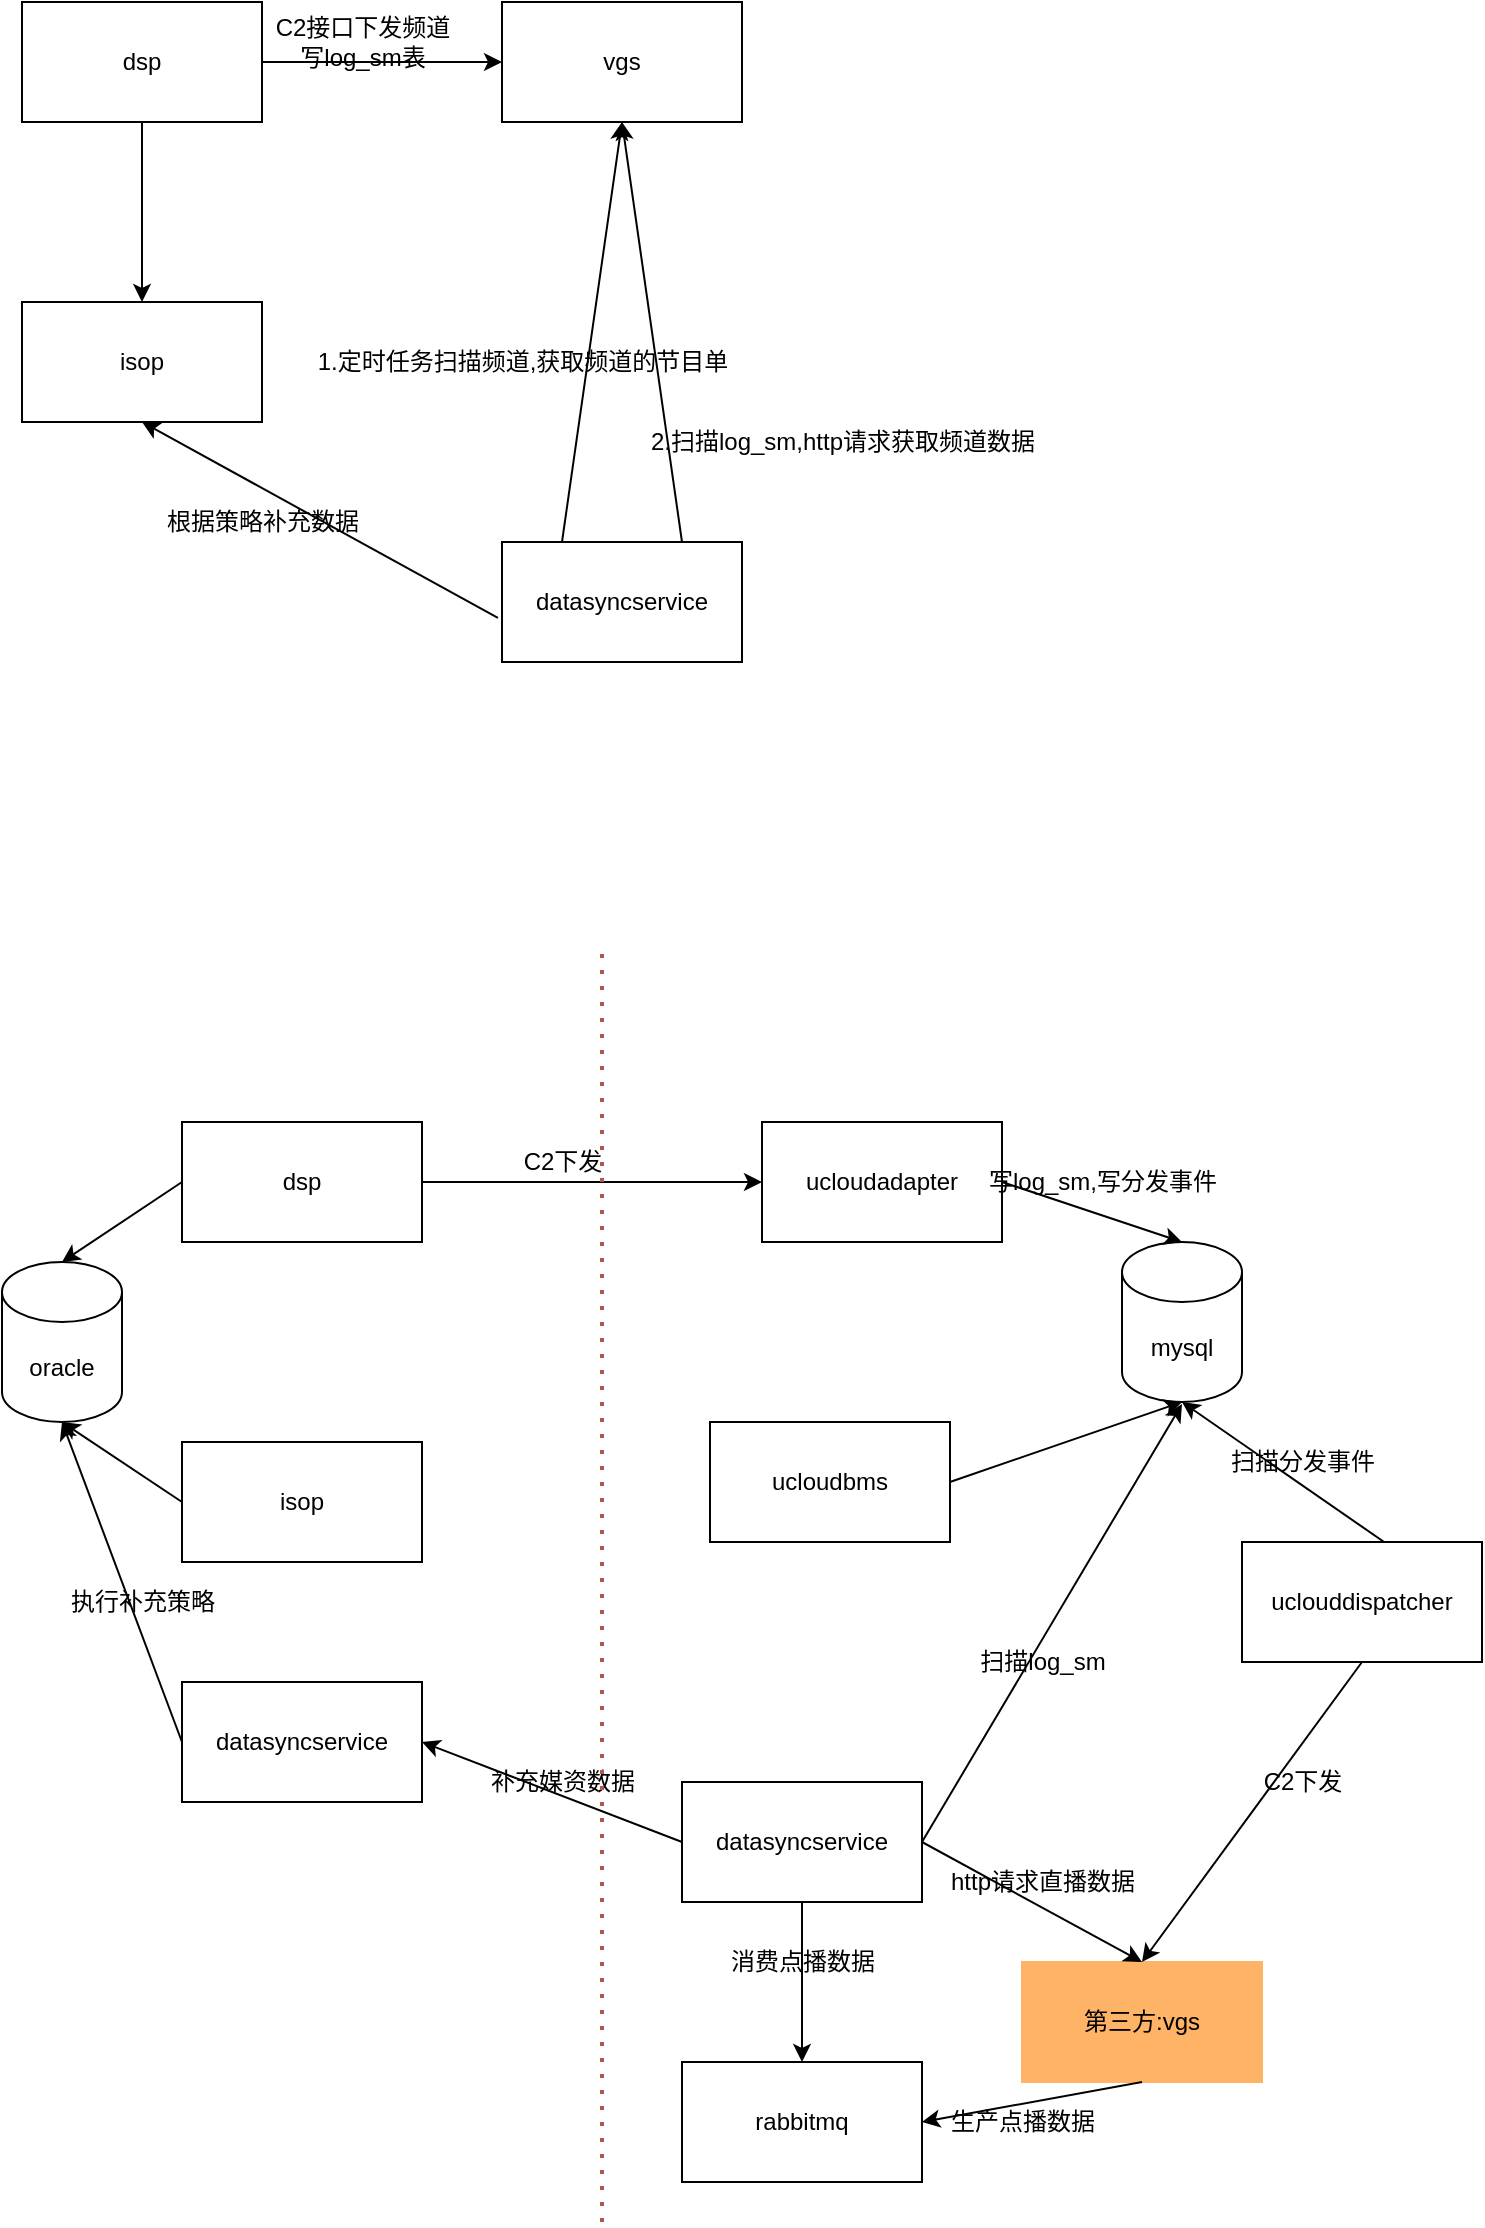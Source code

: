 <mxfile version="14.9.9" type="github">
  <diagram id="lGbfy7U1lLRQi7NGqesD" name="Page-1">
    <mxGraphModel dx="942" dy="697" grid="1" gridSize="10" guides="1" tooltips="1" connect="1" arrows="1" fold="1" page="1" pageScale="1" pageWidth="827" pageHeight="1169" math="0" shadow="0">
      <root>
        <mxCell id="0" />
        <mxCell id="1" parent="0" />
        <mxCell id="pmouW7Oq6iBT3d15TTm1-1" value="isop" style="whiteSpace=wrap;html=1;" parent="1" vertex="1">
          <mxGeometry x="70" y="200" width="120" height="60" as="geometry" />
        </mxCell>
        <mxCell id="pmouW7Oq6iBT3d15TTm1-6" value="" style="edgeStyle=orthogonalEdgeStyle;rounded=0;orthogonalLoop=1;jettySize=auto;html=1;" parent="1" source="pmouW7Oq6iBT3d15TTm1-2" target="pmouW7Oq6iBT3d15TTm1-5" edge="1">
          <mxGeometry relative="1" as="geometry" />
        </mxCell>
        <mxCell id="pmouW7Oq6iBT3d15TTm1-2" value="dsp" style="whiteSpace=wrap;html=1;" parent="1" vertex="1">
          <mxGeometry x="70" y="50" width="120" height="60" as="geometry" />
        </mxCell>
        <mxCell id="pmouW7Oq6iBT3d15TTm1-4" value="" style="endArrow=classic;html=1;" parent="1" edge="1">
          <mxGeometry width="50" height="50" relative="1" as="geometry">
            <mxPoint x="130" y="110" as="sourcePoint" />
            <mxPoint x="130" y="200" as="targetPoint" />
          </mxGeometry>
        </mxCell>
        <mxCell id="pmouW7Oq6iBT3d15TTm1-5" value="vgs" style="whiteSpace=wrap;html=1;" parent="1" vertex="1">
          <mxGeometry x="310" y="50" width="120" height="60" as="geometry" />
        </mxCell>
        <mxCell id="pmouW7Oq6iBT3d15TTm1-7" value="C2接口下发频道&lt;br&gt;写log_sm表" style="text;html=1;align=center;verticalAlign=middle;resizable=0;points=[];autosize=1;strokeColor=none;" parent="1" vertex="1">
          <mxGeometry x="190" y="55" width="100" height="30" as="geometry" />
        </mxCell>
        <mxCell id="pmouW7Oq6iBT3d15TTm1-8" value="datasyncservice" style="whiteSpace=wrap;html=1;" parent="1" vertex="1">
          <mxGeometry x="310" y="320" width="120" height="60" as="geometry" />
        </mxCell>
        <mxCell id="pmouW7Oq6iBT3d15TTm1-9" value="" style="endArrow=classic;html=1;exitX=0.75;exitY=0;exitDx=0;exitDy=0;entryX=0.5;entryY=1;entryDx=0;entryDy=0;" parent="1" source="pmouW7Oq6iBT3d15TTm1-8" target="pmouW7Oq6iBT3d15TTm1-5" edge="1">
          <mxGeometry width="50" height="50" relative="1" as="geometry">
            <mxPoint x="170" y="170" as="sourcePoint" />
            <mxPoint x="220" y="120" as="targetPoint" />
          </mxGeometry>
        </mxCell>
        <mxCell id="pmouW7Oq6iBT3d15TTm1-10" value="2.扫描log_sm,http请求获取频道数据" style="text;html=1;align=center;verticalAlign=middle;resizable=0;points=[];autosize=1;strokeColor=none;" parent="1" vertex="1">
          <mxGeometry x="375" y="260" width="210" height="20" as="geometry" />
        </mxCell>
        <mxCell id="pmouW7Oq6iBT3d15TTm1-13" value="" style="endArrow=classic;html=1;exitX=-0.017;exitY=0.633;exitDx=0;exitDy=0;exitPerimeter=0;entryX=0.5;entryY=1;entryDx=0;entryDy=0;" parent="1" source="pmouW7Oq6iBT3d15TTm1-8" target="pmouW7Oq6iBT3d15TTm1-1" edge="1">
          <mxGeometry width="50" height="50" relative="1" as="geometry">
            <mxPoint x="170" y="160" as="sourcePoint" />
            <mxPoint x="220" y="110" as="targetPoint" />
          </mxGeometry>
        </mxCell>
        <mxCell id="pmouW7Oq6iBT3d15TTm1-14" value="根据策略补充数据" style="text;html=1;align=center;verticalAlign=middle;resizable=0;points=[];autosize=1;strokeColor=none;" parent="1" vertex="1">
          <mxGeometry x="135" y="300" width="110" height="20" as="geometry" />
        </mxCell>
        <mxCell id="pmouW7Oq6iBT3d15TTm1-15" value="" style="endArrow=classic;html=1;exitX=0.25;exitY=0;exitDx=0;exitDy=0;entryX=0.5;entryY=1;entryDx=0;entryDy=0;" parent="1" source="pmouW7Oq6iBT3d15TTm1-8" target="pmouW7Oq6iBT3d15TTm1-5" edge="1">
          <mxGeometry width="50" height="50" relative="1" as="geometry">
            <mxPoint x="410" y="330" as="sourcePoint" />
            <mxPoint x="370" y="120" as="targetPoint" />
          </mxGeometry>
        </mxCell>
        <mxCell id="pmouW7Oq6iBT3d15TTm1-16" value="1.定时任务扫描频道,获取频道的节目单" style="text;html=1;align=center;verticalAlign=middle;resizable=0;points=[];autosize=1;strokeColor=none;" parent="1" vertex="1">
          <mxGeometry x="210" y="220" width="220" height="20" as="geometry" />
        </mxCell>
        <mxCell id="pmouW7Oq6iBT3d15TTm1-17" value="isop" style="whiteSpace=wrap;html=1;" parent="1" vertex="1">
          <mxGeometry x="150" y="770" width="120" height="60" as="geometry" />
        </mxCell>
        <mxCell id="pmouW7Oq6iBT3d15TTm1-20" value="" style="edgeStyle=orthogonalEdgeStyle;rounded=0;orthogonalLoop=1;jettySize=auto;html=1;" parent="1" source="pmouW7Oq6iBT3d15TTm1-18" target="pmouW7Oq6iBT3d15TTm1-19" edge="1">
          <mxGeometry relative="1" as="geometry" />
        </mxCell>
        <mxCell id="pmouW7Oq6iBT3d15TTm1-18" value="dsp" style="whiteSpace=wrap;html=1;" parent="1" vertex="1">
          <mxGeometry x="150" y="610" width="120" height="60" as="geometry" />
        </mxCell>
        <mxCell id="pmouW7Oq6iBT3d15TTm1-19" value="ucloudadapter" style="whiteSpace=wrap;html=1;" parent="1" vertex="1">
          <mxGeometry x="440" y="610" width="120" height="60" as="geometry" />
        </mxCell>
        <mxCell id="pmouW7Oq6iBT3d15TTm1-21" value="ucloudbms" style="whiteSpace=wrap;html=1;" parent="1" vertex="1">
          <mxGeometry x="414" y="760" width="120" height="60" as="geometry" />
        </mxCell>
        <mxCell id="pmouW7Oq6iBT3d15TTm1-23" value="oracle" style="shape=cylinder3;whiteSpace=wrap;html=1;boundedLbl=1;backgroundOutline=1;size=15;" parent="1" vertex="1">
          <mxGeometry x="60" y="680" width="60" height="80" as="geometry" />
        </mxCell>
        <mxCell id="pmouW7Oq6iBT3d15TTm1-25" value="" style="endArrow=classic;html=1;exitX=0;exitY=0.5;exitDx=0;exitDy=0;" parent="1" source="pmouW7Oq6iBT3d15TTm1-18" edge="1">
          <mxGeometry width="50" height="50" relative="1" as="geometry">
            <mxPoint x="400" y="740" as="sourcePoint" />
            <mxPoint x="90" y="680" as="targetPoint" />
          </mxGeometry>
        </mxCell>
        <mxCell id="pmouW7Oq6iBT3d15TTm1-26" value="" style="endArrow=classic;html=1;exitX=0;exitY=0.5;exitDx=0;exitDy=0;entryX=0.5;entryY=1;entryDx=0;entryDy=0;entryPerimeter=0;" parent="1" source="pmouW7Oq6iBT3d15TTm1-17" target="pmouW7Oq6iBT3d15TTm1-23" edge="1">
          <mxGeometry width="50" height="50" relative="1" as="geometry">
            <mxPoint x="400" y="740" as="sourcePoint" />
            <mxPoint x="450" y="690" as="targetPoint" />
          </mxGeometry>
        </mxCell>
        <mxCell id="pmouW7Oq6iBT3d15TTm1-27" value="mysql&lt;br&gt;" style="shape=cylinder3;whiteSpace=wrap;html=1;boundedLbl=1;backgroundOutline=1;size=15;" parent="1" vertex="1">
          <mxGeometry x="620" y="670" width="60" height="80" as="geometry" />
        </mxCell>
        <mxCell id="pmouW7Oq6iBT3d15TTm1-28" value="" style="endArrow=classic;html=1;exitX=1;exitY=0.5;exitDx=0;exitDy=0;entryX=0.5;entryY=0;entryDx=0;entryDy=0;entryPerimeter=0;" parent="1" source="pmouW7Oq6iBT3d15TTm1-19" target="pmouW7Oq6iBT3d15TTm1-27" edge="1">
          <mxGeometry width="50" height="50" relative="1" as="geometry">
            <mxPoint x="160" y="650" as="sourcePoint" />
            <mxPoint x="100" y="690" as="targetPoint" />
          </mxGeometry>
        </mxCell>
        <mxCell id="pmouW7Oq6iBT3d15TTm1-29" value="" style="endArrow=classic;html=1;exitX=1;exitY=0.5;exitDx=0;exitDy=0;" parent="1" source="pmouW7Oq6iBT3d15TTm1-21" edge="1">
          <mxGeometry width="50" height="50" relative="1" as="geometry">
            <mxPoint x="570" y="650" as="sourcePoint" />
            <mxPoint x="650" y="750" as="targetPoint" />
          </mxGeometry>
        </mxCell>
        <mxCell id="pmouW7Oq6iBT3d15TTm1-30" value="datasyncservice" style="whiteSpace=wrap;html=1;" parent="1" vertex="1">
          <mxGeometry x="150" y="890" width="120" height="60" as="geometry" />
        </mxCell>
        <mxCell id="pmouW7Oq6iBT3d15TTm1-46" value="" style="edgeStyle=orthogonalEdgeStyle;rounded=0;orthogonalLoop=1;jettySize=auto;html=1;" parent="1" source="pmouW7Oq6iBT3d15TTm1-31" target="pmouW7Oq6iBT3d15TTm1-43" edge="1">
          <mxGeometry relative="1" as="geometry" />
        </mxCell>
        <mxCell id="pmouW7Oq6iBT3d15TTm1-31" value="datasyncservice" style="whiteSpace=wrap;html=1;" parent="1" vertex="1">
          <mxGeometry x="400" y="940" width="120" height="60" as="geometry" />
        </mxCell>
        <mxCell id="pmouW7Oq6iBT3d15TTm1-32" value="第三方:vgs" style="whiteSpace=wrap;html=1;strokeColor=#FFB366;fillColor=#FFB366;" parent="1" vertex="1">
          <mxGeometry x="570" y="1030" width="120" height="60" as="geometry" />
        </mxCell>
        <mxCell id="pmouW7Oq6iBT3d15TTm1-33" value="" style="endArrow=classic;html=1;" parent="1" edge="1">
          <mxGeometry width="50" height="50" relative="1" as="geometry">
            <mxPoint x="520" y="970" as="sourcePoint" />
            <mxPoint x="650" y="751" as="targetPoint" />
          </mxGeometry>
        </mxCell>
        <mxCell id="pmouW7Oq6iBT3d15TTm1-34" value="" style="endArrow=classic;html=1;exitX=1;exitY=0.5;exitDx=0;exitDy=0;entryX=0.5;entryY=0;entryDx=0;entryDy=0;" parent="1" source="pmouW7Oq6iBT3d15TTm1-31" target="pmouW7Oq6iBT3d15TTm1-32" edge="1">
          <mxGeometry width="50" height="50" relative="1" as="geometry">
            <mxPoint x="529.04" y="972.98" as="sourcePoint" />
            <mxPoint x="611" y="811.04" as="targetPoint" />
          </mxGeometry>
        </mxCell>
        <mxCell id="pmouW7Oq6iBT3d15TTm1-35" value="写log_sm,写分发事件" style="text;html=1;align=center;verticalAlign=middle;resizable=0;points=[];autosize=1;strokeColor=none;" parent="1" vertex="1">
          <mxGeometry x="545" y="630" width="130" height="20" as="geometry" />
        </mxCell>
        <mxCell id="pmouW7Oq6iBT3d15TTm1-36" value="扫描log_sm" style="text;html=1;align=center;verticalAlign=middle;resizable=0;points=[];autosize=1;strokeColor=none;" parent="1" vertex="1">
          <mxGeometry x="540" y="870" width="80" height="20" as="geometry" />
        </mxCell>
        <mxCell id="pmouW7Oq6iBT3d15TTm1-37" value="http请求直播数据" style="text;html=1;align=center;verticalAlign=middle;resizable=0;points=[];autosize=1;strokeColor=none;" parent="1" vertex="1">
          <mxGeometry x="525" y="980" width="110" height="20" as="geometry" />
        </mxCell>
        <mxCell id="pmouW7Oq6iBT3d15TTm1-38" value="" style="endArrow=classic;html=1;exitX=0;exitY=0.5;exitDx=0;exitDy=0;entryX=1;entryY=0.5;entryDx=0;entryDy=0;entryPerimeter=0;" parent="1" source="pmouW7Oq6iBT3d15TTm1-31" target="pmouW7Oq6iBT3d15TTm1-30" edge="1">
          <mxGeometry width="50" height="50" relative="1" as="geometry">
            <mxPoint x="400" y="830" as="sourcePoint" />
            <mxPoint x="450" y="780" as="targetPoint" />
          </mxGeometry>
        </mxCell>
        <mxCell id="pmouW7Oq6iBT3d15TTm1-39" value="补充媒资数据" style="text;html=1;align=center;verticalAlign=middle;resizable=0;points=[];autosize=1;strokeColor=none;" parent="1" vertex="1">
          <mxGeometry x="295" y="930" width="90" height="20" as="geometry" />
        </mxCell>
        <mxCell id="pmouW7Oq6iBT3d15TTm1-40" value="" style="endArrow=classic;html=1;exitX=0;exitY=0.5;exitDx=0;exitDy=0;" parent="1" source="pmouW7Oq6iBT3d15TTm1-30" edge="1">
          <mxGeometry width="50" height="50" relative="1" as="geometry">
            <mxPoint x="400" y="830" as="sourcePoint" />
            <mxPoint x="90" y="760" as="targetPoint" />
          </mxGeometry>
        </mxCell>
        <mxCell id="pmouW7Oq6iBT3d15TTm1-41" value="执行补充策略" style="text;html=1;align=center;verticalAlign=middle;resizable=0;points=[];autosize=1;strokeColor=none;" parent="1" vertex="1">
          <mxGeometry x="85" y="840" width="90" height="20" as="geometry" />
        </mxCell>
        <mxCell id="pmouW7Oq6iBT3d15TTm1-42" value="C2下发" style="text;html=1;align=center;verticalAlign=middle;resizable=0;points=[];autosize=1;strokeColor=none;" parent="1" vertex="1">
          <mxGeometry x="315" y="620" width="50" height="20" as="geometry" />
        </mxCell>
        <mxCell id="pmouW7Oq6iBT3d15TTm1-43" value="rabbitmq" style="whiteSpace=wrap;html=1;" parent="1" vertex="1">
          <mxGeometry x="400" y="1080" width="120" height="60" as="geometry" />
        </mxCell>
        <mxCell id="pmouW7Oq6iBT3d15TTm1-44" value="" style="endArrow=classic;html=1;exitX=0.5;exitY=1;exitDx=0;exitDy=0;entryX=1;entryY=0.5;entryDx=0;entryDy=0;" parent="1" source="pmouW7Oq6iBT3d15TTm1-32" target="pmouW7Oq6iBT3d15TTm1-43" edge="1">
          <mxGeometry width="50" height="50" relative="1" as="geometry">
            <mxPoint x="360" y="980" as="sourcePoint" />
            <mxPoint x="410" y="930" as="targetPoint" />
          </mxGeometry>
        </mxCell>
        <mxCell id="pmouW7Oq6iBT3d15TTm1-45" value="生产点播数据" style="text;html=1;align=center;verticalAlign=middle;resizable=0;points=[];autosize=1;strokeColor=none;" parent="1" vertex="1">
          <mxGeometry x="525" y="1100" width="90" height="20" as="geometry" />
        </mxCell>
        <mxCell id="pmouW7Oq6iBT3d15TTm1-47" value="消费点播数据" style="text;html=1;align=center;verticalAlign=middle;resizable=0;points=[];autosize=1;strokeColor=none;" parent="1" vertex="1">
          <mxGeometry x="415" y="1020" width="90" height="20" as="geometry" />
        </mxCell>
        <mxCell id="cyR-BCmfmx6FBJOIdsX_-1" value="uclouddispatcher" style="whiteSpace=wrap;html=1;" vertex="1" parent="1">
          <mxGeometry x="680" y="820" width="120" height="60" as="geometry" />
        </mxCell>
        <mxCell id="cyR-BCmfmx6FBJOIdsX_-2" value="" style="endArrow=classic;html=1;exitX=0.592;exitY=0;exitDx=0;exitDy=0;exitPerimeter=0;entryX=0.5;entryY=1;entryDx=0;entryDy=0;entryPerimeter=0;" edge="1" parent="1" source="cyR-BCmfmx6FBJOIdsX_-1" target="pmouW7Oq6iBT3d15TTm1-27">
          <mxGeometry width="50" height="50" relative="1" as="geometry">
            <mxPoint x="530" y="980" as="sourcePoint" />
            <mxPoint x="640" y="760" as="targetPoint" />
          </mxGeometry>
        </mxCell>
        <mxCell id="cyR-BCmfmx6FBJOIdsX_-3" value="扫描分发事件" style="text;html=1;align=center;verticalAlign=middle;resizable=0;points=[];autosize=1;strokeColor=none;" vertex="1" parent="1">
          <mxGeometry x="665" y="770" width="90" height="20" as="geometry" />
        </mxCell>
        <mxCell id="cyR-BCmfmx6FBJOIdsX_-4" value="" style="endArrow=classic;html=1;exitX=0.5;exitY=1;exitDx=0;exitDy=0;" edge="1" parent="1" source="cyR-BCmfmx6FBJOIdsX_-1">
          <mxGeometry width="50" height="50" relative="1" as="geometry">
            <mxPoint x="390" y="880" as="sourcePoint" />
            <mxPoint x="630" y="1030" as="targetPoint" />
          </mxGeometry>
        </mxCell>
        <mxCell id="cyR-BCmfmx6FBJOIdsX_-5" value="C2下发" style="text;html=1;align=center;verticalAlign=middle;resizable=0;points=[];autosize=1;strokeColor=none;" vertex="1" parent="1">
          <mxGeometry x="685" y="930" width="50" height="20" as="geometry" />
        </mxCell>
        <mxCell id="cyR-BCmfmx6FBJOIdsX_-6" value="" style="endArrow=none;dashed=1;html=1;dashPattern=1 3;strokeWidth=2;fillColor=#f8cecc;strokeColor=#b85450;" edge="1" parent="1">
          <mxGeometry width="50" height="50" relative="1" as="geometry">
            <mxPoint x="360" y="1160" as="sourcePoint" />
            <mxPoint x="360" y="520" as="targetPoint" />
          </mxGeometry>
        </mxCell>
      </root>
    </mxGraphModel>
  </diagram>
</mxfile>
